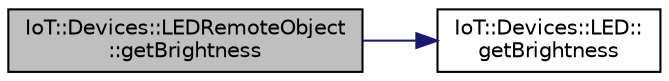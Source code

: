 digraph "IoT::Devices::LEDRemoteObject::getBrightness"
{
 // LATEX_PDF_SIZE
  edge [fontname="Helvetica",fontsize="10",labelfontname="Helvetica",labelfontsize="10"];
  node [fontname="Helvetica",fontsize="10",shape=record];
  rankdir="LR";
  Node1 [label="IoT::Devices::LEDRemoteObject\l::getBrightness",height=0.2,width=0.4,color="black", fillcolor="grey75", style="filled", fontcolor="black",tooltip=" "];
  Node1 -> Node2 [color="midnightblue",fontsize="10",style="solid",fontname="Helvetica"];
  Node2 [label="IoT::Devices::LED::\lgetBrightness",height=0.2,width=0.4,color="black", fillcolor="white", style="filled",URL="$classIoT_1_1Devices_1_1LED.html#a18b8d9ad418ee4047de75e886c84be8c",tooltip=" "];
}
